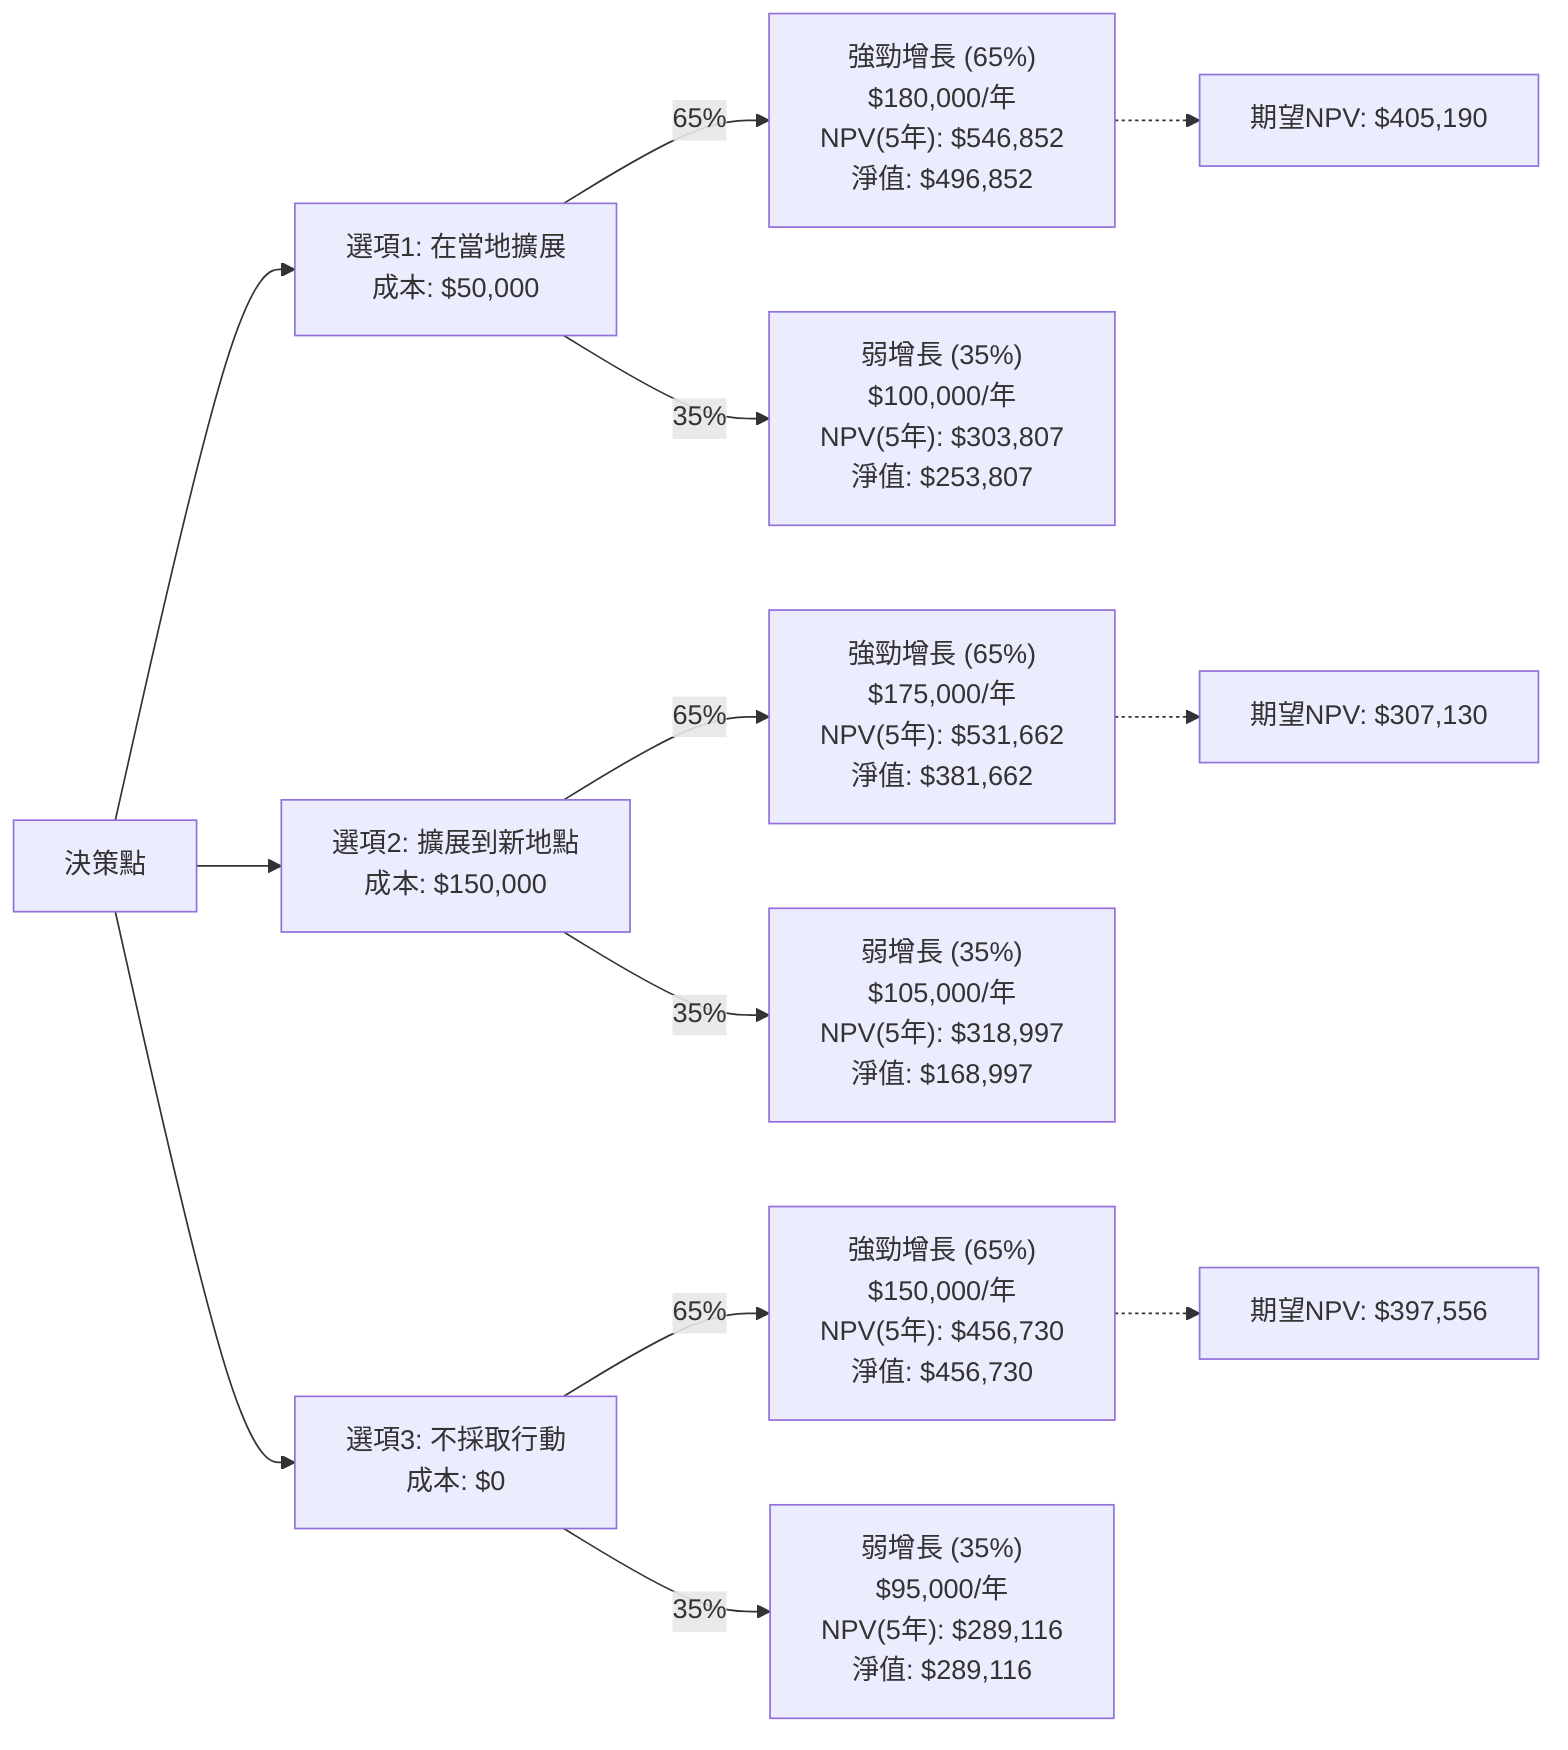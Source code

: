 flowchart LR
    Decision["決策點"]
    
    LocalExpand["選項1: 在當地擴展\n成本: $50,000"]
    NewLocation["選項2: 擴展到新地點\n成本: $150,000"]
    NoAction["選項3: 不採取行動\n成本: $0"]
    
    LocalStrong["強勁增長 (65%)\n$180,000/年\nNPV(5年): $546,852\n淨值: $496,852"]
    LocalWeak["弱增長 (35%)\n$100,000/年\nNPV(5年): $303,807\n淨值: $253,807"]
    
    NewStrong["強勁增長 (65%)\n$175,000/年\nNPV(5年): $531,662\n淨值: $381,662"]
    NewWeak["弱增長 (35%)\n$105,000/年\nNPV(5年): $318,997\n淨值: $168,997"]
    
    NoStrong["強勁增長 (65%)\n$150,000/年\nNPV(5年): $456,730\n淨值: $456,730"]
    NoWeak["弱增長 (35%)\n$95,000/年\nNPV(5年): $289,116\n淨值: $289,116"]
    
    Decision --> LocalExpand
    Decision --> NewLocation
    Decision --> NoAction
    
    LocalExpand -->|65%| LocalStrong
    LocalExpand -->|35%| LocalWeak
    
    NewLocation -->|65%| NewStrong
    NewLocation -->|35%| NewWeak
    
    NoAction -->|65%| NoStrong
    NoAction -->|35%| NoWeak
    
    %% 計算加權期望值
    LocalEV["期望NPV: $405,190"]
    NewEV["期望NPV: $307,130"]
    NoEV["期望NPV: $397,556"]
    
    LocalStrong -.-> LocalEV
    NewStrong -.-> NewEV
    NoStrong -.-> NoEV